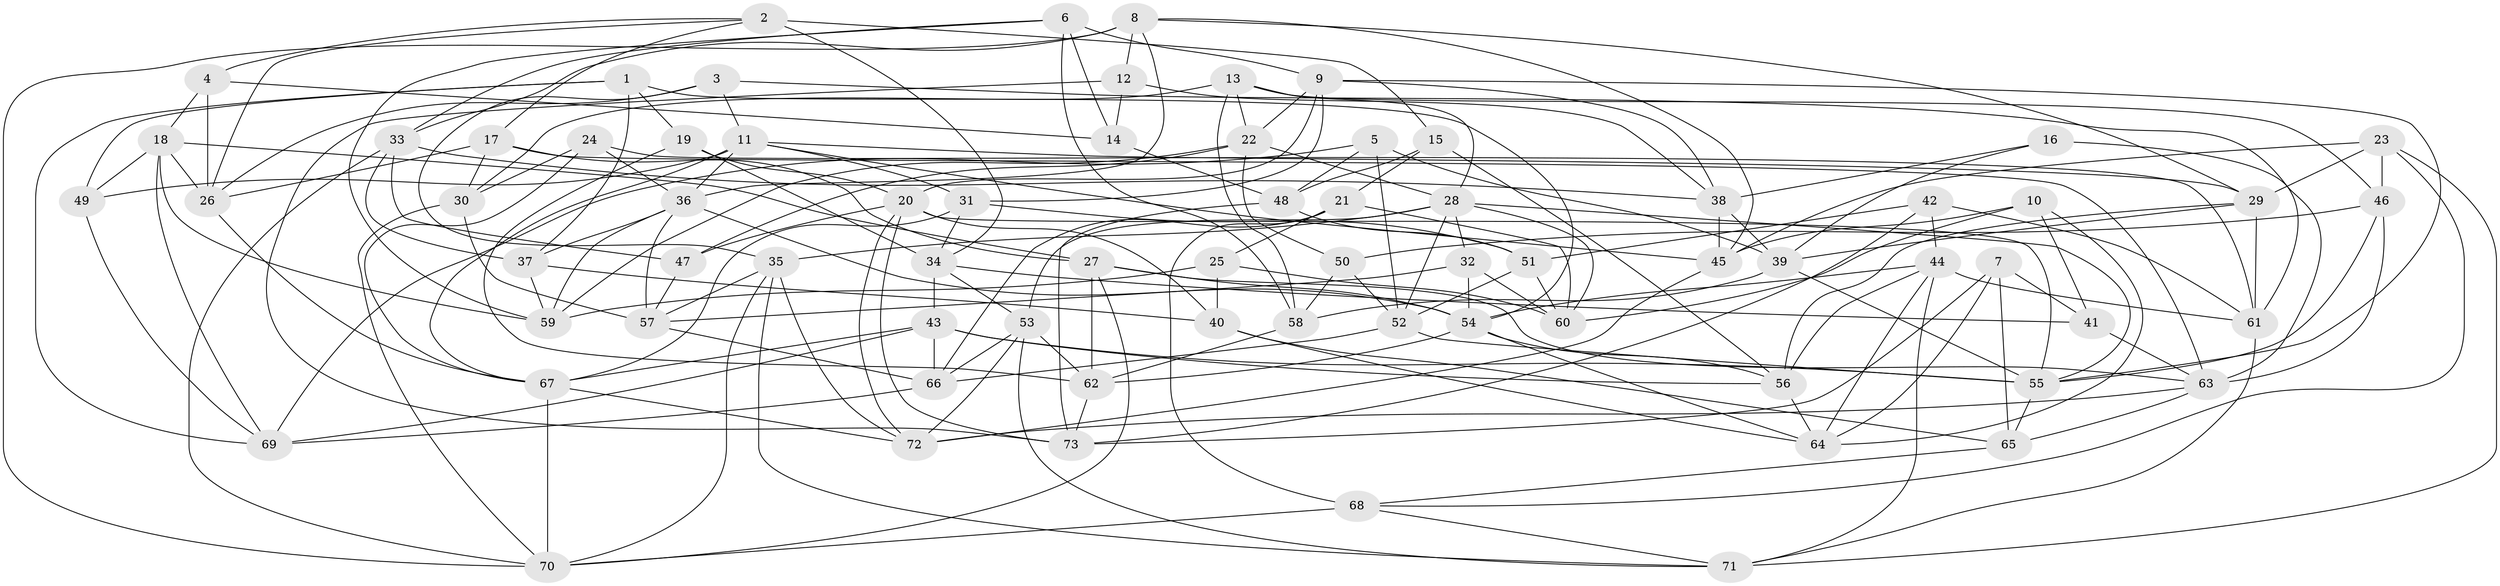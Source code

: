 // original degree distribution, {4: 1.0}
// Generated by graph-tools (version 1.1) at 2025/02/03/09/25 03:02:54]
// undirected, 73 vertices, 198 edges
graph export_dot {
graph [start="1"]
  node [color=gray90,style=filled];
  1;
  2;
  3;
  4;
  5;
  6;
  7;
  8;
  9;
  10;
  11;
  12;
  13;
  14;
  15;
  16;
  17;
  18;
  19;
  20;
  21;
  22;
  23;
  24;
  25;
  26;
  27;
  28;
  29;
  30;
  31;
  32;
  33;
  34;
  35;
  36;
  37;
  38;
  39;
  40;
  41;
  42;
  43;
  44;
  45;
  46;
  47;
  48;
  49;
  50;
  51;
  52;
  53;
  54;
  55;
  56;
  57;
  58;
  59;
  60;
  61;
  62;
  63;
  64;
  65;
  66;
  67;
  68;
  69;
  70;
  71;
  72;
  73;
  1 -- 19 [weight=1.0];
  1 -- 37 [weight=1.0];
  1 -- 49 [weight=2.0];
  1 -- 54 [weight=1.0];
  1 -- 69 [weight=1.0];
  2 -- 4 [weight=1.0];
  2 -- 15 [weight=1.0];
  2 -- 17 [weight=1.0];
  2 -- 26 [weight=1.0];
  2 -- 34 [weight=2.0];
  3 -- 11 [weight=1.0];
  3 -- 26 [weight=1.0];
  3 -- 35 [weight=1.0];
  3 -- 61 [weight=1.0];
  4 -- 14 [weight=1.0];
  4 -- 18 [weight=1.0];
  4 -- 26 [weight=1.0];
  5 -- 39 [weight=1.0];
  5 -- 48 [weight=1.0];
  5 -- 52 [weight=1.0];
  5 -- 69 [weight=1.0];
  6 -- 9 [weight=1.0];
  6 -- 14 [weight=2.0];
  6 -- 33 [weight=1.0];
  6 -- 58 [weight=1.0];
  6 -- 59 [weight=1.0];
  7 -- 41 [weight=1.0];
  7 -- 64 [weight=1.0];
  7 -- 65 [weight=1.0];
  7 -- 73 [weight=1.0];
  8 -- 12 [weight=1.0];
  8 -- 29 [weight=1.0];
  8 -- 33 [weight=1.0];
  8 -- 36 [weight=1.0];
  8 -- 45 [weight=1.0];
  8 -- 70 [weight=1.0];
  9 -- 20 [weight=1.0];
  9 -- 22 [weight=1.0];
  9 -- 31 [weight=1.0];
  9 -- 38 [weight=1.0];
  9 -- 55 [weight=1.0];
  10 -- 41 [weight=1.0];
  10 -- 45 [weight=1.0];
  10 -- 60 [weight=1.0];
  10 -- 64 [weight=1.0];
  11 -- 29 [weight=1.0];
  11 -- 31 [weight=1.0];
  11 -- 36 [weight=1.0];
  11 -- 45 [weight=1.0];
  11 -- 49 [weight=2.0];
  11 -- 67 [weight=1.0];
  12 -- 14 [weight=1.0];
  12 -- 38 [weight=1.0];
  12 -- 73 [weight=1.0];
  13 -- 22 [weight=1.0];
  13 -- 28 [weight=1.0];
  13 -- 30 [weight=1.0];
  13 -- 46 [weight=1.0];
  13 -- 58 [weight=2.0];
  14 -- 48 [weight=2.0];
  15 -- 21 [weight=1.0];
  15 -- 48 [weight=1.0];
  15 -- 56 [weight=1.0];
  16 -- 38 [weight=1.0];
  16 -- 39 [weight=1.0];
  16 -- 63 [weight=2.0];
  17 -- 26 [weight=1.0];
  17 -- 27 [weight=1.0];
  17 -- 30 [weight=2.0];
  17 -- 63 [weight=1.0];
  18 -- 26 [weight=1.0];
  18 -- 27 [weight=1.0];
  18 -- 49 [weight=1.0];
  18 -- 59 [weight=1.0];
  18 -- 69 [weight=1.0];
  19 -- 20 [weight=1.0];
  19 -- 34 [weight=1.0];
  19 -- 62 [weight=1.0];
  20 -- 40 [weight=2.0];
  20 -- 47 [weight=1.0];
  20 -- 55 [weight=1.0];
  20 -- 72 [weight=1.0];
  20 -- 73 [weight=1.0];
  21 -- 25 [weight=1.0];
  21 -- 60 [weight=1.0];
  21 -- 66 [weight=1.0];
  21 -- 68 [weight=2.0];
  22 -- 28 [weight=1.0];
  22 -- 47 [weight=1.0];
  22 -- 50 [weight=1.0];
  22 -- 59 [weight=1.0];
  23 -- 29 [weight=1.0];
  23 -- 45 [weight=1.0];
  23 -- 46 [weight=2.0];
  23 -- 68 [weight=1.0];
  23 -- 71 [weight=1.0];
  24 -- 30 [weight=1.0];
  24 -- 36 [weight=1.0];
  24 -- 61 [weight=1.0];
  24 -- 67 [weight=1.0];
  25 -- 40 [weight=1.0];
  25 -- 59 [weight=1.0];
  25 -- 60 [weight=1.0];
  26 -- 67 [weight=1.0];
  27 -- 54 [weight=1.0];
  27 -- 62 [weight=1.0];
  27 -- 63 [weight=1.0];
  27 -- 70 [weight=1.0];
  28 -- 32 [weight=1.0];
  28 -- 35 [weight=1.0];
  28 -- 52 [weight=1.0];
  28 -- 53 [weight=1.0];
  28 -- 55 [weight=1.0];
  28 -- 60 [weight=1.0];
  29 -- 39 [weight=1.0];
  29 -- 56 [weight=1.0];
  29 -- 61 [weight=1.0];
  30 -- 57 [weight=1.0];
  30 -- 70 [weight=1.0];
  31 -- 34 [weight=1.0];
  31 -- 51 [weight=2.0];
  31 -- 67 [weight=1.0];
  32 -- 54 [weight=1.0];
  32 -- 57 [weight=1.0];
  32 -- 60 [weight=1.0];
  33 -- 37 [weight=1.0];
  33 -- 38 [weight=1.0];
  33 -- 47 [weight=1.0];
  33 -- 70 [weight=1.0];
  34 -- 41 [weight=2.0];
  34 -- 43 [weight=1.0];
  34 -- 53 [weight=1.0];
  35 -- 57 [weight=1.0];
  35 -- 70 [weight=1.0];
  35 -- 71 [weight=1.0];
  35 -- 72 [weight=1.0];
  36 -- 37 [weight=2.0];
  36 -- 54 [weight=1.0];
  36 -- 57 [weight=1.0];
  36 -- 59 [weight=1.0];
  37 -- 40 [weight=1.0];
  37 -- 59 [weight=1.0];
  38 -- 39 [weight=1.0];
  38 -- 45 [weight=1.0];
  39 -- 55 [weight=1.0];
  39 -- 58 [weight=1.0];
  40 -- 64 [weight=1.0];
  40 -- 65 [weight=1.0];
  41 -- 63 [weight=2.0];
  42 -- 44 [weight=1.0];
  42 -- 51 [weight=1.0];
  42 -- 61 [weight=1.0];
  42 -- 73 [weight=1.0];
  43 -- 55 [weight=1.0];
  43 -- 56 [weight=1.0];
  43 -- 66 [weight=1.0];
  43 -- 67 [weight=1.0];
  43 -- 69 [weight=1.0];
  44 -- 54 [weight=1.0];
  44 -- 56 [weight=1.0];
  44 -- 61 [weight=1.0];
  44 -- 64 [weight=1.0];
  44 -- 71 [weight=1.0];
  45 -- 72 [weight=1.0];
  46 -- 50 [weight=1.0];
  46 -- 55 [weight=1.0];
  46 -- 63 [weight=1.0];
  47 -- 57 [weight=1.0];
  48 -- 51 [weight=1.0];
  48 -- 73 [weight=1.0];
  49 -- 69 [weight=1.0];
  50 -- 52 [weight=1.0];
  50 -- 58 [weight=1.0];
  51 -- 52 [weight=1.0];
  51 -- 60 [weight=1.0];
  52 -- 55 [weight=1.0];
  52 -- 66 [weight=1.0];
  53 -- 62 [weight=1.0];
  53 -- 66 [weight=1.0];
  53 -- 71 [weight=1.0];
  53 -- 72 [weight=1.0];
  54 -- 56 [weight=1.0];
  54 -- 62 [weight=1.0];
  54 -- 64 [weight=1.0];
  55 -- 65 [weight=1.0];
  56 -- 64 [weight=1.0];
  57 -- 66 [weight=1.0];
  58 -- 62 [weight=1.0];
  61 -- 71 [weight=1.0];
  62 -- 73 [weight=1.0];
  63 -- 65 [weight=2.0];
  63 -- 72 [weight=1.0];
  65 -- 68 [weight=1.0];
  66 -- 69 [weight=1.0];
  67 -- 70 [weight=2.0];
  67 -- 72 [weight=1.0];
  68 -- 70 [weight=1.0];
  68 -- 71 [weight=1.0];
}
